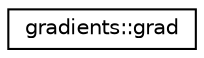 digraph "Graphical Class Hierarchy"
{
 // LATEX_PDF_SIZE
  edge [fontname="Helvetica",fontsize="10",labelfontname="Helvetica",labelfontsize="10"];
  node [fontname="Helvetica",fontsize="10",shape=record];
  rankdir="LR";
  Node0 [label="gradients::grad",height=0.2,width=0.4,color="black", fillcolor="white", style="filled",URL="$interfacegradients_1_1grad.html",tooltip=" "];
}
